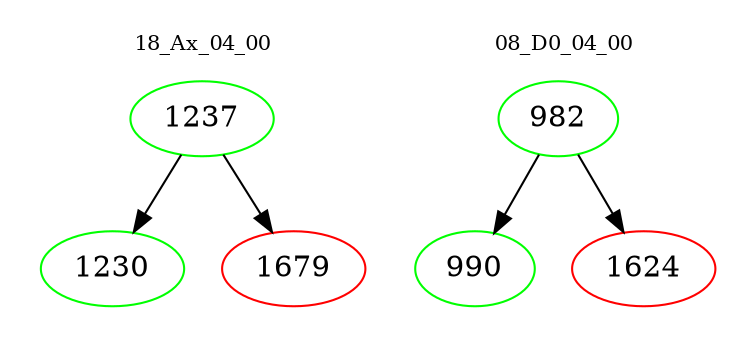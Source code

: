 digraph{
subgraph cluster_0 {
color = white
label = "18_Ax_04_00";
fontsize=10;
T0_1237 [label="1237", color="green"]
T0_1237 -> T0_1230 [color="black"]
T0_1230 [label="1230", color="green"]
T0_1237 -> T0_1679 [color="black"]
T0_1679 [label="1679", color="red"]
}
subgraph cluster_1 {
color = white
label = "08_D0_04_00";
fontsize=10;
T1_982 [label="982", color="green"]
T1_982 -> T1_990 [color="black"]
T1_990 [label="990", color="green"]
T1_982 -> T1_1624 [color="black"]
T1_1624 [label="1624", color="red"]
}
}
